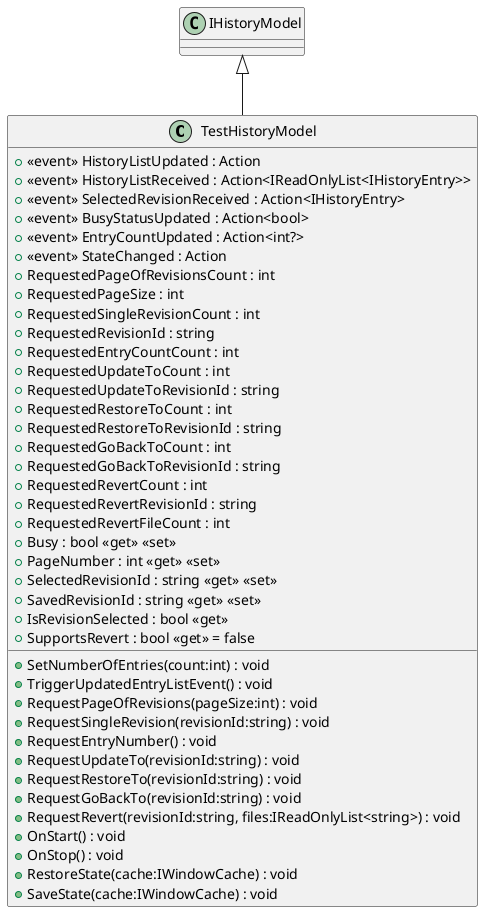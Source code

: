 @startuml
class TestHistoryModel {
    +  <<event>> HistoryListUpdated : Action 
    +  <<event>> HistoryListReceived : Action<IReadOnlyList<IHistoryEntry>> 
    +  <<event>> SelectedRevisionReceived : Action<IHistoryEntry> 
    +  <<event>> BusyStatusUpdated : Action<bool> 
    +  <<event>> EntryCountUpdated : Action<int?> 
    +  <<event>> StateChanged : Action 
    + RequestedPageOfRevisionsCount : int
    + RequestedPageSize : int
    + RequestedSingleRevisionCount : int
    + RequestedRevisionId : string
    + RequestedEntryCountCount : int
    + RequestedUpdateToCount : int
    + RequestedUpdateToRevisionId : string
    + RequestedRestoreToCount : int
    + RequestedRestoreToRevisionId : string
    + RequestedGoBackToCount : int
    + RequestedGoBackToRevisionId : string
    + RequestedRevertCount : int
    + RequestedRevertRevisionId : string
    + RequestedRevertFileCount : int
    + SetNumberOfEntries(count:int) : void
    + TriggerUpdatedEntryListEvent() : void
    + Busy : bool <<get>> <<set>>
    + PageNumber : int <<get>> <<set>>
    + SelectedRevisionId : string <<get>> <<set>>
    + SavedRevisionId : string <<get>> <<set>>
    + IsRevisionSelected : bool <<get>>
    + RequestPageOfRevisions(pageSize:int) : void
    + RequestSingleRevision(revisionId:string) : void
    + RequestEntryNumber() : void
    + RequestUpdateTo(revisionId:string) : void
    + RequestRestoreTo(revisionId:string) : void
    + RequestGoBackTo(revisionId:string) : void
    + SupportsRevert : bool <<get>> = false
    + RequestRevert(revisionId:string, files:IReadOnlyList<string>) : void
    + OnStart() : void
    + OnStop() : void
    + RestoreState(cache:IWindowCache) : void
    + SaveState(cache:IWindowCache) : void
}
IHistoryModel <|-- TestHistoryModel
@enduml
